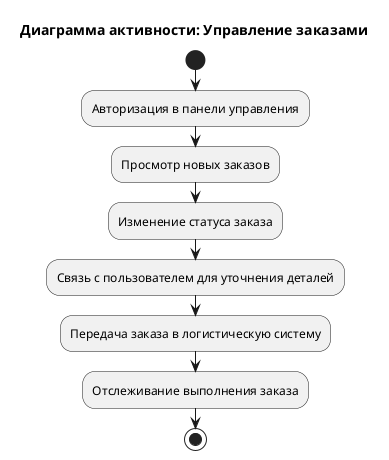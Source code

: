 @startuml
title Диаграмма активности: Управление заказами

|Администратор|
start
:Авторизация в панели управления;
:Просмотр новых заказов;
:Изменение статуса заказа;
:Связь с пользователем для уточнения деталей;
:Передача заказа в логистическую систему;
:Отслеживание выполнения заказа;
stop
@enduml
